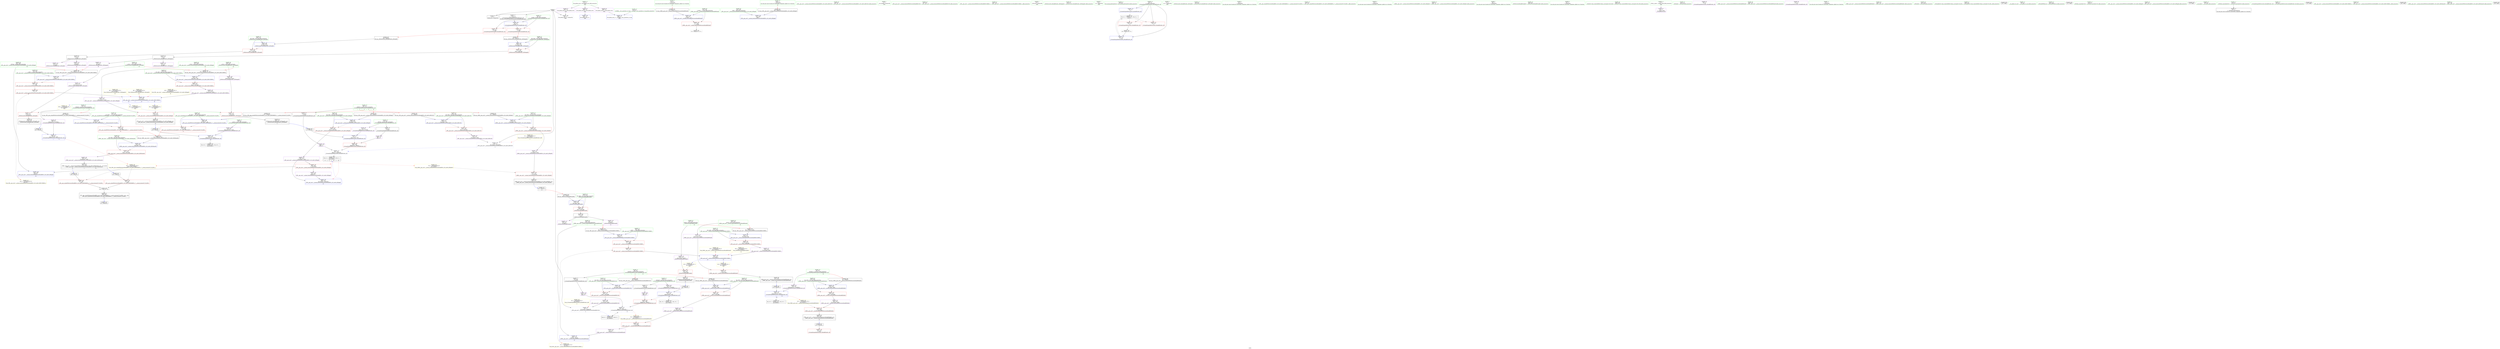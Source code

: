 digraph "SVFG" {
	label="SVFG";

	Node0x561a652b2a60 [shape=record,color=grey,label="{NodeID: 0\nNullPtr}"];
	Node0x561a652b2a60 -> Node0x561a652cf2d0[style=solid];
	Node0x561a652b2a60 -> Node0x561a652cf3d0[style=solid];
	Node0x561a652b2a60 -> Node0x561a652d5170[style=solid];
	Node0x561a652b2a60 -> Node0x561a652d5b60[style=solid];
	Node0x561a652b2a60 -> Node0x561a652d5d00[style=solid];
	Node0x561a653057b0 [shape=record,color=black,label="{NodeID: 443\n257 = PHI(117, )\n1st arg _ZNK9__gnu_cxx17__normal_iteratorIPdSt6vectorIdSaIdEEEmiEl }"];
	Node0x561a653057b0 -> Node0x561a652d6380[style=solid];
	Node0x561a652d0780 [shape=record,color=blue,label="{NodeID: 194\n301\<--296\n.addr\<--\n_ZN9__gnu_cxx17__normal_iteratorIPSt6vectorIdSaIdEES1_IS3_SaIS3_EEEppEi\n}"];
	Node0x561a652cda60 [shape=record,color=purple,label="{NodeID: 111\n174\<--172\n_M_start\<--\n_ZNSt6vectorIS_IdSaIdEESaIS1_EE5beginEv\n|{<s0>20}}"];
	Node0x561a652cda60:s0 -> Node0x561a65305f90[style=solid,color=red];
	Node0x561a652cba60 [shape=record,color=green,label="{NodeID: 28\n64\<--65\n_ZN9__gnu_cxx17__normal_iteratorIPSt6vectorIdSaIdEES1_IS3_SaIS3_EEEC2Ev\<--_ZN9__gnu_cxx17__normal_iteratorIPSt6vectorIdSaIdEES1_IS3_SaIS3_EEEC2Ev_field_insensitive\n}"];
	Node0x561a652ea1e0 [shape=record,color=yellow,style=double,label="{NodeID: 305\n28V_1 = ENCHI(MR_28V_0)\npts\{1670000 \}\nFun[_ZNSt6vectorIS_IdSaIdEESaIS1_EE5beginEv]|{<s0>20}}"];
	Node0x561a652ea1e0:s0 -> Node0x561a652d0b90[style=dashed,color=red];
	Node0x561a652d3980 [shape=record,color=red,label="{NodeID: 139\n200\<--191\n\<--__rhs.addr\n_ZN9__gnu_cxxneIPSt6vectorIdSaIdEES1_IS3_SaIS3_EEEEbRKNS_17__normal_iteratorIT_T0_EESC_\n|{<s0>22}}"];
	Node0x561a652d3980:s0 -> Node0x561a65303f60[style=solid,color=red];
	Node0x561a652ce4a0 [shape=record,color=green,label="{NodeID: 56\n233\<--234\nthis.addr\<--this.addr_field_insensitive\n_ZNSt6vectorIdSaIdEE3endEv\n}"];
	Node0x561a652ce4a0 -> Node0x561a652d3f30[style=solid];
	Node0x561a652ce4a0 -> Node0x561a652d61e0[style=solid];
	Node0x561a652f4530 [shape=record,color=yellow,style=double,label="{NodeID: 416\n66V_2 = CSCHI(MR_66V_1)\npts\{2980000 \}\nCS[]}"];
	Node0x561a652f4530 -> Node0x561a652d4750[style=dashed];
	Node0x561a652ec510 [shape=record,color=yellow,style=double,label="{NodeID: 333\n38V_1 = ENCHI(MR_38V_0)\npts\{2080000 \}\nFun[_ZNSt6vectorIS_IdSaIdEESaIS1_EE3endEv]|{<s0>23}}"];
	Node0x561a652ec510:s0 -> Node0x561a652d0b90[style=dashed,color=red];
	Node0x561a652d5070 [shape=record,color=blue,label="{NodeID: 167\n360\<--15\nllvm.global_ctors_1\<--_GLOBAL__sub_I_paulsher_0_0.cpp\nGlob }"];
	Node0x561a652cfc20 [shape=record,color=black,label="{NodeID: 84\n205\<--218\n_ZNSt6vectorIS_IdSaIdEESaIS1_EE3endEv_ret\<--\n_ZNSt6vectorIS_IdSaIdEESaIS1_EE3endEv\n|{<s0>7}}"];
	Node0x561a652cfc20:s0 -> Node0x561a65304bf0[style=solid,color=blue];
	Node0x561a652c9b20 [shape=record,color=green,label="{NodeID: 1\n7\<--1\n__dso_handle\<--dummyObj\nGlob }"];
	Node0x561a653058f0 [shape=record,color=black,label="{NodeID: 444\n230 = PHI(95, )\n0th arg _ZNSt6vectorIdSaIdEE3endEv }"];
	Node0x561a653058f0 -> Node0x561a652d61e0[style=solid];
	Node0x561a652d0850 [shape=record,color=blue,label="{NodeID: 195\n308\<--310\n_M_current\<--incdec.ptr\n_ZN9__gnu_cxx17__normal_iteratorIPSt6vectorIdSaIdEES1_IS3_SaIS3_EEEppEi\n|{<s0>19}}"];
	Node0x561a652d0850:s0 -> Node0x561a652e7970[style=dashed,color=blue];
	Node0x561a652cdb30 [shape=record,color=purple,label="{NodeID: 112\n217\<--207\ncoerce.dive\<--retval\n_ZNSt6vectorIS_IdSaIdEESaIS1_EE3endEv\n}"];
	Node0x561a652cdb30 -> Node0x561a652d3cc0[style=solid];
	Node0x561a652cbb60 [shape=record,color=green,label="{NodeID: 29\n67\<--68\n_ZN9__gnu_cxx17__normal_iteratorIPdSt6vectorIdSaIdEEEC2Ev\<--_ZN9__gnu_cxx17__normal_iteratorIPdSt6vectorIdSaIdEEEC2Ev_field_insensitive\n}"];
	Node0x561a652d3a50 [shape=record,color=red,label="{NodeID: 140\n199\<--196\n\<--call\n_ZN9__gnu_cxxneIPSt6vectorIdSaIdEES1_IS3_SaIS3_EEEEbRKNS_17__normal_iteratorIT_T0_EESC_\n}"];
	Node0x561a652d3a50 -> Node0x561a652ddee0[style=solid];
	Node0x561a652ce570 [shape=record,color=green,label="{NodeID: 57\n241\<--242\n_ZN9__gnu_cxx17__normal_iteratorIPdSt6vectorIdSaIdEEEC2ERKS1_\<--_ZN9__gnu_cxx17__normal_iteratorIPdSt6vectorIdSaIdEEEC2ERKS1__field_insensitive\n}"];
	Node0x561a65124e20 [shape=record,color=black,label="{NodeID: 417\n165 = PHI(71, )\n0th arg _ZNSt6vectorIS_IdSaIdEESaIS1_EE5beginEv }"];
	Node0x561a65124e20 -> Node0x561a652d5dd0[style=solid];
	Node0x561a652d5170 [shape=record,color=blue, style = dotted,label="{NodeID: 168\n361\<--3\nllvm.global_ctors_2\<--dummyVal\nGlob }"];
	Node0x561a652cfcf0 [shape=record,color=black,label="{NodeID: 85\n220\<--227\n_ZNK9__gnu_cxx17__normal_iteratorIPSt6vectorIdSaIdEES1_IS3_SaIS3_EEEptEv_ret\<--\n_ZNK9__gnu_cxx17__normal_iteratorIPSt6vectorIdSaIdEES1_IS3_SaIS3_EEEptEv\n|{<s0>9}}"];
	Node0x561a652cfcf0:s0 -> Node0x561a65304440[style=solid,color=blue];
	Node0x561a652c9e20 [shape=record,color=green,label="{NodeID: 2\n8\<--1\n_ZSt4cout\<--dummyObj\nGlob }"];
	Node0x561a65305a30 [shape=record,color=black,label="{NodeID: 445\n147 = PHI(46, )\n0th arg _ZN9__gnu_cxx17__normal_iteratorIPSt6vectorIdSaIdEES1_IS3_SaIS3_EEEC2Ev }"];
	Node0x561a65305a30 -> Node0x561a652d5a90[style=solid];
	Node0x561a652d0920 [shape=record,color=blue,label="{NodeID: 196\n303\<--309\nref.tmp\<--\n_ZN9__gnu_cxx17__normal_iteratorIPSt6vectorIdSaIdEES1_IS3_SaIS3_EEEppEi\n|{<s0>26}}"];
	Node0x561a652d0920:s0 -> Node0x561a652eb530[style=dashed,color=red];
	Node0x561a652cdc00 [shape=record,color=purple,label="{NodeID: 113\n214\<--213\n_M_impl\<--\n_ZNSt6vectorIS_IdSaIdEESaIS1_EE3endEv\n}"];
	Node0x561a652cbc60 [shape=record,color=green,label="{NodeID: 30\n73\<--74\n_ZNSt6vectorIS_IdSaIdEESaIS1_EE5beginEv\<--_ZNSt6vectorIS_IdSaIdEESaIS1_EE5beginEv_field_insensitive\n}"];
	Node0x561a652d3b20 [shape=record,color=red,label="{NodeID: 141\n202\<--201\n\<--call1\n_ZN9__gnu_cxxneIPSt6vectorIdSaIdEES1_IS3_SaIS3_EEEEbRKNS_17__normal_iteratorIT_T0_EESC_\n}"];
	Node0x561a652d3b20 -> Node0x561a652ddee0[style=solid];
	Node0x561a652ce670 [shape=record,color=green,label="{NodeID: 58\n258\<--259\nretval\<--retval_field_insensitive\n_ZNK9__gnu_cxx17__normal_iteratorIPdSt6vectorIdSaIdEEEmiEl\n|{|<s1>25}}"];
	Node0x561a652ce670 -> Node0x561a652d2940[style=solid];
	Node0x561a652ce670:s1 -> Node0x561a65306260[style=solid,color=red];
	Node0x561a651248f0 [shape=record,color=black,label="{NodeID: 418\n256 = PHI(48, )\n0th arg _ZNK9__gnu_cxx17__normal_iteratorIPdSt6vectorIdSaIdEEEmiEl }"];
	Node0x561a651248f0 -> Node0x561a652d62b0[style=solid];
	Node0x561a652d5270 [shape=record,color=blue,label="{NodeID: 169\n44\<--43\nO.addr\<--O\n_Z10sendOutputRSt6vectorIS_IdSaIdEESaIS1_EE\n}"];
	Node0x561a652d5270 -> Node0x561a652d3160[style=dashed];
	Node0x561a652d5270 -> Node0x561a652d3230[style=dashed];
	Node0x561a652cfdc0 [shape=record,color=black,label="{NodeID: 86\n237\<--236\n\<--this1\n_ZNSt6vectorIdSaIdEE3endEv\n}"];
	Node0x561a652cfdc0 -> Node0x561a652d27a0[style=solid];
	Node0x561a652cfdc0 -> Node0x561a652d2870[style=solid];
	Node0x561a652c9eb0 [shape=record,color=green,label="{NodeID: 3\n9\<--1\n.str\<--dummyObj\nGlob }"];
	Node0x561a65305b70 [shape=record,color=black,label="{NodeID: 446\n281 = PHI(58, )\n0th arg _ZNK9__gnu_cxx17__normal_iteratorIPdSt6vectorIdSaIdEEEdeEv }"];
	Node0x561a65305b70 -> Node0x561a652d05e0[style=solid];
	Node0x561a652d09f0 [shape=record,color=blue,label="{NodeID: 197\n320\<--318\nthis.addr\<--this\n_ZN9__gnu_cxx17__normal_iteratorIPSt6vectorIdSaIdEES1_IS3_SaIS3_EEEC2ERKS4_\n}"];
	Node0x561a652d09f0 -> Node0x561a652d4820[style=dashed];
	Node0x561a652cdcd0 [shape=record,color=purple,label="{NodeID: 114\n215\<--213\n_M_finish\<--\n_ZNSt6vectorIS_IdSaIdEESaIS1_EE3endEv\n|{<s0>23}}"];
	Node0x561a652cdcd0:s0 -> Node0x561a65305f90[style=solid,color=red];
	Node0x561a652cbd60 [shape=record,color=green,label="{NodeID: 31\n82\<--83\nllvm.memcpy.p0i8.p0i8.i64\<--llvm.memcpy.p0i8.p0i8.i64_field_insensitive\n}"];
	Node0x561a652d3bf0 [shape=record,color=red,label="{NodeID: 142\n212\<--209\nthis1\<--this.addr\n_ZNSt6vectorIS_IdSaIdEESaIS1_EE3endEv\n}"];
	Node0x561a652d3bf0 -> Node0x561a652cfb50[style=solid];
	Node0x561a652ce740 [shape=record,color=green,label="{NodeID: 59\n260\<--261\nthis.addr\<--this.addr_field_insensitive\n_ZNK9__gnu_cxx17__normal_iteratorIPdSt6vectorIdSaIdEEEmiEl\n}"];
	Node0x561a652ce740 -> Node0x561a652d40d0[style=solid];
	Node0x561a652ce740 -> Node0x561a652d62b0[style=solid];
	Node0x561a651251a0 [shape=record,color=black,label="{NodeID: 419\n342 = PHI(239, 264, )\n1st arg _ZN9__gnu_cxx17__normal_iteratorIPdSt6vectorIdSaIdEEEC2ERKS1_ }"];
	Node0x561a651251a0 -> Node0x561a652d0e00[style=solid];
	Node0x561a652d5340 [shape=record,color=blue,label="{NodeID: 170\n50\<--70\ni\<--\n_Z10sendOutputRSt6vectorIS_IdSaIdEESaIS1_EE\n}"];
	Node0x561a652d5340 -> Node0x561a652e7470[style=dashed];
	Node0x561a652cfe90 [shape=record,color=black,label="{NodeID: 87\n229\<--244\n_ZNSt6vectorIdSaIdEE3endEv_ret\<--\n_ZNSt6vectorIdSaIdEE3endEv\n|{<s0>10}}"];
	Node0x561a652cfe90:s0 -> Node0x561a65304670[style=solid,color=blue];
	Node0x561a652c9f40 [shape=record,color=green,label="{NodeID: 4\n11\<--1\n.str.1\<--dummyObj\nGlob }"];
	Node0x561a65305cb0 [shape=record,color=black,label="{NodeID: 447\n318 = PHI(166, 207, 297, )\n0th arg _ZN9__gnu_cxx17__normal_iteratorIPSt6vectorIdSaIdEES1_IS3_SaIS3_EEEC2ERKS4_ }"];
	Node0x561a65305cb0 -> Node0x561a652d09f0[style=solid];
	Node0x561a652d0ac0 [shape=record,color=blue,label="{NodeID: 198\n322\<--319\n__i.addr\<--__i\n_ZN9__gnu_cxx17__normal_iteratorIPSt6vectorIdSaIdEES1_IS3_SaIS3_EEEC2ERKS4_\n}"];
	Node0x561a652d0ac0 -> Node0x561a652d48f0[style=dashed];
	Node0x561a652d2600 [shape=record,color=purple,label="{NodeID: 115\n226\<--225\n_M_current\<--this1\n_ZNK9__gnu_cxx17__normal_iteratorIPSt6vectorIdSaIdEES1_IS3_SaIS3_EEEptEv\n}"];
	Node0x561a652d2600 -> Node0x561a652d3e60[style=solid];
	Node0x561a652cbe60 [shape=record,color=green,label="{NodeID: 32\n87\<--88\n_ZNSt6vectorIS_IdSaIdEESaIS1_EE3endEv\<--_ZNSt6vectorIS_IdSaIdEESaIS1_EE3endEv_field_insensitive\n}"];
	Node0x561a652ea590 [shape=record,color=yellow,style=double,label="{NodeID: 309\n8V_1 = ENCHI(MR_8V_0)\npts\{490000 \}\nFun[_ZNK9__gnu_cxx17__normal_iteratorIPdSt6vectorIdSaIdEEEmiEl]}"];
	Node0x561a652ea590 -> Node0x561a652d4270[style=dashed];
	Node0x561a652d3cc0 [shape=record,color=red,label="{NodeID: 143\n218\<--217\n\<--coerce.dive\n_ZNSt6vectorIS_IdSaIdEESaIS1_EE3endEv\n}"];
	Node0x561a652d3cc0 -> Node0x561a652cfc20[style=solid];
	Node0x561a652ce810 [shape=record,color=green,label="{NodeID: 60\n262\<--263\n__n.addr\<--__n.addr_field_insensitive\n_ZNK9__gnu_cxx17__normal_iteratorIPdSt6vectorIdSaIdEEEmiEl\n}"];
	Node0x561a652ce810 -> Node0x561a652d41a0[style=solid];
	Node0x561a652ce810 -> Node0x561a652d6380[style=solid];
	Node0x561a65125390 [shape=record,color=black,label="{NodeID: 420\n187 = PHI(46, )\n0th arg _ZN9__gnu_cxxneIPSt6vectorIdSaIdEES1_IS3_SaIS3_EEEEbRKNS_17__normal_iteratorIT_T0_EESC_ }"];
	Node0x561a65125390 -> Node0x561a652d5ea0[style=solid];
	Node0x561a652d5410 [shape=record,color=blue,label="{NodeID: 171\n75\<--72\ncoerce.dive\<--call\n_Z10sendOutputRSt6vectorIS_IdSaIdEESaIS1_EE\n}"];
	Node0x561a652d5410 -> Node0x561a652d4dd0[style=dashed];
	Node0x561a652cff60 [shape=record,color=black,label="{NodeID: 88\n255\<--278\n_ZNK9__gnu_cxx17__normal_iteratorIPdSt6vectorIdSaIdEEEmiEl_ret\<--\n_ZNK9__gnu_cxx17__normal_iteratorIPdSt6vectorIdSaIdEEEmiEl\n|{<s0>15}}"];
	Node0x561a652cff60:s0 -> Node0x561a65304f10[style=solid,color=blue];
	Node0x561a652c9fd0 [shape=record,color=green,label="{NodeID: 5\n14\<--1\n\<--dummyObj\nCan only get source location for instruction, argument, global var or function.}"];
	Node0x561a65305f90 [shape=record,color=black,label="{NodeID: 448\n319 = PHI(174, 215, 303, )\n1st arg _ZN9__gnu_cxx17__normal_iteratorIPSt6vectorIdSaIdEES1_IS3_SaIS3_EEEC2ERKS4_ }"];
	Node0x561a65305f90 -> Node0x561a652d0ac0[style=solid];
	Node0x561a652d0b90 [shape=record,color=blue,label="{NodeID: 199\n327\<--329\n_M_current\<--\n_ZN9__gnu_cxx17__normal_iteratorIPSt6vectorIdSaIdEES1_IS3_SaIS3_EEEC2ERKS4_\n|{<s0>20|<s1>23|<s2>26}}"];
	Node0x561a652d0b90:s0 -> Node0x561a652f3fb0[style=dashed,color=blue];
	Node0x561a652d0b90:s1 -> Node0x561a652f4110[style=dashed,color=blue];
	Node0x561a652d0b90:s2 -> Node0x561a652f4530[style=dashed,color=blue];
	Node0x561a652d26d0 [shape=record,color=purple,label="{NodeID: 116\n243\<--231\ncoerce.dive\<--retval\n_ZNSt6vectorIdSaIdEE3endEv\n}"];
	Node0x561a652d26d0 -> Node0x561a652d4000[style=solid];
	Node0x561a652cbf60 [shape=record,color=green,label="{NodeID: 33\n92\<--93\n_ZN9__gnu_cxxneIPSt6vectorIdSaIdEES1_IS3_SaIS3_EEEEbRKNS_17__normal_iteratorIT_T0_EESC_\<--_ZN9__gnu_cxxneIPSt6vectorIdSaIdEES1_IS3_SaIS3_EEEEbRKNS_17__normal_iteratorIT_T0_EESC__field_insensitive\n}"];
	Node0x561a652eae80 [shape=record,color=yellow,style=double,label="{NodeID: 310\n54V_1 = ENCHI(MR_54V_0)\npts\{2590000 \}\nFun[_ZNK9__gnu_cxx17__normal_iteratorIPdSt6vectorIdSaIdEEEmiEl]|{<s0>25}}"];
	Node0x561a652eae80:s0 -> Node0x561a652d0ed0[style=dashed,color=red];
	Node0x561a652d3d90 [shape=record,color=red,label="{NodeID: 144\n225\<--222\nthis1\<--this.addr\n_ZNK9__gnu_cxx17__normal_iteratorIPSt6vectorIdSaIdEES1_IS3_SaIS3_EEEptEv\n}"];
	Node0x561a652d3d90 -> Node0x561a652d2600[style=solid];
	Node0x561a652ce8e0 [shape=record,color=green,label="{NodeID: 61\n264\<--265\nref.tmp\<--ref.tmp_field_insensitive\n_ZNK9__gnu_cxx17__normal_iteratorIPdSt6vectorIdSaIdEEEmiEl\n|{|<s1>25}}"];
	Node0x561a652ce8e0 -> Node0x561a652d6450[style=solid];
	Node0x561a652ce8e0:s1 -> Node0x561a651251a0[style=solid,color=red];
	Node0x561a65303980 [shape=record,color=black,label="{NodeID: 421\n188 = PHI(54, )\n1st arg _ZN9__gnu_cxxneIPSt6vectorIdSaIdEES1_IS3_SaIS3_EEEEbRKNS_17__normal_iteratorIT_T0_EESC_ }"];
	Node0x561a65303980 -> Node0x561a652d5f70[style=solid];
	Node0x561a652ec9a0 [shape=record,color=yellow,style=double,label="{NodeID: 338\n66V_1 = ENCHI(MR_66V_0)\npts\{2980000 \}\nFun[_ZN9__gnu_cxx17__normal_iteratorIPSt6vectorIdSaIdEES1_IS3_SaIS3_EEEppEi]|{<s0>26}}"];
	Node0x561a652ec9a0:s0 -> Node0x561a652d0b90[style=dashed,color=red];
	Node0x561a652d54e0 [shape=record,color=blue, style = dotted,label="{NodeID: 172\n362\<--364\noffset_0\<--dummyVal\n_Z10sendOutputRSt6vectorIS_IdSaIdEESaIS1_EE\n}"];
	Node0x561a652d54e0 -> Node0x561a652e7970[style=dashed];
	Node0x561a652d0030 [shape=record,color=black,label="{NodeID: 89\n280\<--287\n_ZNK9__gnu_cxx17__normal_iteratorIPdSt6vectorIdSaIdEEEdeEv_ret\<--\n_ZNK9__gnu_cxx17__normal_iteratorIPdSt6vectorIdSaIdEEEdeEv\n|{<s0>16}}"];
	Node0x561a652d0030:s0 -> Node0x561a653050b0[style=solid,color=blue];
	Node0x561a652ca810 [shape=record,color=green,label="{NodeID: 6\n70\<--1\n\<--dummyObj\nCan only get source location for instruction, argument, global var or function.}"];
	Node0x561a65306150 [shape=record,color=black,label="{NodeID: 449\n156 = PHI(48, )\n0th arg _ZN9__gnu_cxx17__normal_iteratorIPdSt6vectorIdSaIdEEEC2Ev }"];
	Node0x561a65306150 -> Node0x561a652d5c30[style=solid];
	Node0x561a652d0c60 [shape=record,color=blue,label="{NodeID: 200\n334\<--333\nthis.addr\<--this\n_ZNK9__gnu_cxx17__normal_iteratorIPSt6vectorIdSaIdEES1_IS3_SaIS3_EEE4baseEv\n}"];
	Node0x561a652d0c60 -> Node0x561a652d4a90[style=dashed];
	Node0x561a652d27a0 [shape=record,color=purple,label="{NodeID: 117\n238\<--237\n_M_impl\<--\n_ZNSt6vectorIdSaIdEE3endEv\n}"];
	Node0x561a652cc060 [shape=record,color=green,label="{NodeID: 34\n96\<--97\n_ZNK9__gnu_cxx17__normal_iteratorIPSt6vectorIdSaIdEES1_IS3_SaIS3_EEEptEv\<--_ZNK9__gnu_cxx17__normal_iteratorIPSt6vectorIdSaIdEES1_IS3_SaIS3_EEEptEv_field_insensitive\n}"];
	Node0x561a652d3e60 [shape=record,color=red,label="{NodeID: 145\n227\<--226\n\<--_M_current\n_ZNK9__gnu_cxx17__normal_iteratorIPSt6vectorIdSaIdEES1_IS3_SaIS3_EEEptEv\n}"];
	Node0x561a652d3e60 -> Node0x561a652cfcf0[style=solid];
	Node0x561a652ce9b0 [shape=record,color=green,label="{NodeID: 62\n282\<--283\nthis.addr\<--this.addr_field_insensitive\n_ZNK9__gnu_cxx17__normal_iteratorIPdSt6vectorIdSaIdEEEdeEv\n}"];
	Node0x561a652ce9b0 -> Node0x561a652d4410[style=solid];
	Node0x561a652ce9b0 -> Node0x561a652d05e0[style=solid];
	Node0x561a65303a90 [shape=record,color=black,label="{NodeID: 422\n221 = PHI(46, )\n0th arg _ZNK9__gnu_cxx17__normal_iteratorIPSt6vectorIdSaIdEES1_IS3_SaIS3_EEEptEv }"];
	Node0x561a65303a90 -> Node0x561a652d6110[style=solid];
	Node0x561a652d55b0 [shape=record,color=blue,label="{NodeID: 173\n89\<--86\ncoerce.dive3\<--call2\n_Z10sendOutputRSt6vectorIS_IdSaIdEESaIS1_EE\n|{|<s1>8}}"];
	Node0x561a652d55b0 -> Node0x561a652d55b0[style=dashed];
	Node0x561a652d55b0:s1 -> Node0x561a652ec100[style=dashed,color=red];
	Node0x561a652d0100 [shape=record,color=black,label="{NodeID: 90\n294\<--315\n_ZN9__gnu_cxx17__normal_iteratorIPSt6vectorIdSaIdEES1_IS3_SaIS3_EEEppEi_ret\<--\n_ZN9__gnu_cxx17__normal_iteratorIPSt6vectorIdSaIdEES1_IS3_SaIS3_EEEppEi\n|{<s0>19}}"];
	Node0x561a652d0100:s0 -> Node0x561a65305390[style=solid,color=blue];
	Node0x561a652ca8a0 [shape=record,color=green,label="{NodeID: 7\n80\<--1\n\<--dummyObj\nCan only get source location for instruction, argument, global var or function.}"];
	Node0x561a65306260 [shape=record,color=black,label="{NodeID: 450\n341 = PHI(231, 258, )\n0th arg _ZN9__gnu_cxx17__normal_iteratorIPdSt6vectorIdSaIdEEEC2ERKS1_ }"];
	Node0x561a65306260 -> Node0x561a652d0d30[style=solid];
	Node0x561a652d0d30 [shape=record,color=blue,label="{NodeID: 201\n343\<--341\nthis.addr\<--this\n_ZN9__gnu_cxx17__normal_iteratorIPdSt6vectorIdSaIdEEEC2ERKS1_\n}"];
	Node0x561a652d0d30 -> Node0x561a652d4b60[style=dashed];
	Node0x561a652d2870 [shape=record,color=purple,label="{NodeID: 118\n239\<--237\n_M_finish\<--\n_ZNSt6vectorIdSaIdEE3endEv\n|{<s0>24}}"];
	Node0x561a652d2870:s0 -> Node0x561a651251a0[style=solid,color=red];
	Node0x561a652cc160 [shape=record,color=green,label="{NodeID: 35\n99\<--100\n_ZNSt6vectorIdSaIdEE3endEv\<--_ZNSt6vectorIdSaIdEE3endEv_field_insensitive\n}"];
	Node0x561a652eb070 [shape=record,color=yellow,style=double,label="{NodeID: 312\n45V_1 = ENCHI(MR_45V_0)\npts\{2320000 \}\nFun[_ZNSt6vectorIdSaIdEE3endEv]|{<s0>24}}"];
	Node0x561a652eb070:s0 -> Node0x561a652d0ed0[style=dashed,color=red];
	Node0x561a652d3f30 [shape=record,color=red,label="{NodeID: 146\n236\<--233\nthis1\<--this.addr\n_ZNSt6vectorIdSaIdEE3endEv\n}"];
	Node0x561a652d3f30 -> Node0x561a652cfdc0[style=solid];
	Node0x561a652cea80 [shape=record,color=green,label="{NodeID: 63\n297\<--298\nretval\<--retval_field_insensitive\n_ZN9__gnu_cxx17__normal_iteratorIPSt6vectorIdSaIdEES1_IS3_SaIS3_EEEppEi\n|{|<s1>26}}"];
	Node0x561a652cea80 -> Node0x561a652d2bb0[style=solid];
	Node0x561a652cea80:s1 -> Node0x561a65305cb0[style=solid,color=red];
	Node0x561a65303ba0 [shape=record,color=black,label="{NodeID: 423\n206 = PHI(85, )\n0th arg _ZNSt6vectorIS_IdSaIdEESaIS1_EE3endEv }"];
	Node0x561a65303ba0 -> Node0x561a652d6040[style=solid];
	Node0x561a652d5680 [shape=record,color=blue,label="{NodeID: 174\n101\<--98\ncoerce.dive8\<--call7\n_Z10sendOutputRSt6vectorIS_IdSaIdEESaIS1_EE\n}"];
	Node0x561a652d5680 -> Node0x561a652d4ea0[style=dashed];
	Node0x561a652d5680 -> Node0x561a652e8870[style=dashed];
	Node0x561a652d01d0 [shape=record,color=black,label="{NodeID: 91\n332\<--338\n_ZNK9__gnu_cxx17__normal_iteratorIPSt6vectorIdSaIdEES1_IS3_SaIS3_EEE4baseEv_ret\<--_M_current\n_ZNK9__gnu_cxx17__normal_iteratorIPSt6vectorIdSaIdEES1_IS3_SaIS3_EEE4baseEv\n|{<s0>21|<s1>22}}"];
	Node0x561a652d01d0:s0 -> Node0x561a65305530[style=solid,color=blue];
	Node0x561a652d01d0:s1 -> Node0x561a65305670[style=solid,color=blue];
	Node0x561a652ca930 [shape=record,color=green,label="{NodeID: 8\n81\<--1\n\<--dummyObj\nCan only get source location for instruction, argument, global var or function.}"];
	Node0x561a652d0e00 [shape=record,color=blue,label="{NodeID: 202\n345\<--342\n__i.addr\<--__i\n_ZN9__gnu_cxx17__normal_iteratorIPdSt6vectorIdSaIdEEEC2ERKS1_\n}"];
	Node0x561a652d0e00 -> Node0x561a652d4c30[style=dashed];
	Node0x561a652d2940 [shape=record,color=purple,label="{NodeID: 119\n277\<--258\ncoerce.dive\<--retval\n_ZNK9__gnu_cxx17__normal_iteratorIPdSt6vectorIdSaIdEEEmiEl\n}"];
	Node0x561a652d2940 -> Node0x561a652d4340[style=solid];
	Node0x561a652cc260 [shape=record,color=green,label="{NodeID: 36\n108\<--109\n_ZStlsISt11char_traitsIcEERSt13basic_ostreamIcT_ES5_PKc\<--_ZStlsISt11char_traitsIcEERSt13basic_ostreamIcT_ES5_PKc_field_insensitive\n}"];
	Node0x561a652d4000 [shape=record,color=red,label="{NodeID: 147\n244\<--243\n\<--coerce.dive\n_ZNSt6vectorIdSaIdEE3endEv\n}"];
	Node0x561a652d4000 -> Node0x561a652cfe90[style=solid];
	Node0x561a652ceb50 [shape=record,color=green,label="{NodeID: 64\n299\<--300\nthis.addr\<--this.addr_field_insensitive\n_ZN9__gnu_cxx17__normal_iteratorIPSt6vectorIdSaIdEES1_IS3_SaIS3_EEEppEi\n}"];
	Node0x561a652ceb50 -> Node0x561a652d45b0[style=solid];
	Node0x561a652ceb50 -> Node0x561a652d06b0[style=solid];
	Node0x561a65303ce0 [shape=record,color=black,label="{NodeID: 424\n295 = PHI(46, )\n0th arg _ZN9__gnu_cxx17__normal_iteratorIPSt6vectorIdSaIdEES1_IS3_SaIS3_EEEppEi }"];
	Node0x561a65303ce0 -> Node0x561a652d06b0[style=solid];
	Node0x561a652d5750 [shape=record,color=blue, style = dotted,label="{NodeID: 175\n365\<--367\noffset_0\<--dummyVal\n_Z10sendOutputRSt6vectorIS_IdSaIdEESaIS1_EE\n|{|<s1>15}}"];
	Node0x561a652d5750 -> Node0x561a652e7e70[style=dashed];
	Node0x561a652d5750:s1 -> Node0x561a652ea590[style=dashed,color=red];
	Node0x561a652d02a0 [shape=record,color=purple,label="{NodeID: 92\n24\<--4\n\<--_ZStL8__ioinit\n__cxx_global_var_init\n}"];
	Node0x561a652ca9c0 [shape=record,color=green,label="{NodeID: 9\n117\<--1\n\<--dummyObj\nCan only get source location for instruction, argument, global var or function.|{<s0>15}}"];
	Node0x561a652ca9c0:s0 -> Node0x561a653057b0[style=solid,color=red];
	Node0x561a652d0ed0 [shape=record,color=blue,label="{NodeID: 203\n350\<--352\n_M_current\<--\n_ZN9__gnu_cxx17__normal_iteratorIPdSt6vectorIdSaIdEEEC2ERKS1_\n|{<s0>24|<s1>25}}"];
	Node0x561a652d0ed0:s0 -> Node0x561a652f4270[style=dashed,color=blue];
	Node0x561a652d0ed0:s1 -> Node0x561a652f43d0[style=dashed,color=blue];
	Node0x561a652d2a10 [shape=record,color=purple,label="{NodeID: 120\n269\<--268\n_M_current\<--this1\n_ZNK9__gnu_cxx17__normal_iteratorIPdSt6vectorIdSaIdEEEmiEl\n}"];
	Node0x561a652d2a10 -> Node0x561a652d4270[style=solid];
	Node0x561a652cc360 [shape=record,color=green,label="{NodeID: 37\n112\<--113\n_ZNSolsEi\<--_ZNSolsEi_field_insensitive\n}"];
	Node0x561a652d40d0 [shape=record,color=red,label="{NodeID: 148\n268\<--260\nthis1\<--this.addr\n_ZNK9__gnu_cxx17__normal_iteratorIPdSt6vectorIdSaIdEEEmiEl\n}"];
	Node0x561a652d40d0 -> Node0x561a652d2a10[style=solid];
	Node0x561a652cec20 [shape=record,color=green,label="{NodeID: 65\n301\<--302\n.addr\<--.addr_field_insensitive\n_ZN9__gnu_cxx17__normal_iteratorIPSt6vectorIdSaIdEES1_IS3_SaIS3_EEEppEi\n}"];
	Node0x561a652cec20 -> Node0x561a652d0780[style=solid];
	Node0x561a65303e20 [shape=record,color=black,label="{NodeID: 425\n296 = PHI(139, )\n1st arg _ZN9__gnu_cxx17__normal_iteratorIPSt6vectorIdSaIdEES1_IS3_SaIS3_EEEppEi }"];
	Node0x561a65303e20 -> Node0x561a652d0780[style=solid];
	Node0x561a652ecd80 [shape=record,color=yellow,style=double,label="{NodeID: 342\n6V_1 = ENCHI(MR_6V_0)\npts\{470000 \}\nFun[_Z10sendOutputRSt6vectorIS_IdSaIdEESaIS1_EE]|{<s0>3}}"];
	Node0x561a652ecd80:s0 -> Node0x561a652d5b60[style=dashed,color=red];
	Node0x561a652d5820 [shape=record,color=blue,label="{NodeID: 176\n120\<--116\ncoerce.dive14\<--call13\n_Z10sendOutputRSt6vectorIS_IdSaIdEESaIS1_EE\n|{|<s1>16}}"];
	Node0x561a652d5820 -> Node0x561a652e8d70[style=dashed];
	Node0x561a652d5820:s1 -> Node0x561a652eb450[style=dashed,color=red];
	Node0x561a652d0370 [shape=record,color=purple,label="{NodeID: 93\n106\<--9\n\<--.str\n_Z10sendOutputRSt6vectorIS_IdSaIdEESaIS1_EE\n}"];
	Node0x561a652caa50 [shape=record,color=green,label="{NodeID: 10\n139\<--1\n\<--dummyObj\nCan only get source location for instruction, argument, global var or function.|{<s0>19}}"];
	Node0x561a652caa50:s0 -> Node0x561a65303e20[style=solid,color=red];
	Node0x561a652d2ae0 [shape=record,color=purple,label="{NodeID: 121\n286\<--285\n_M_current\<--this1\n_ZNK9__gnu_cxx17__normal_iteratorIPdSt6vectorIdSaIdEEEdeEv\n}"];
	Node0x561a652d2ae0 -> Node0x561a652d44e0[style=solid];
	Node0x561a652cc460 [shape=record,color=green,label="{NodeID: 38\n118\<--119\n_ZNK9__gnu_cxx17__normal_iteratorIPdSt6vectorIdSaIdEEEmiEl\<--_ZNK9__gnu_cxx17__normal_iteratorIPdSt6vectorIdSaIdEEEmiEl_field_insensitive\n}"];
	Node0x561a652d41a0 [shape=record,color=red,label="{NodeID: 149\n271\<--262\n\<--__n.addr\n_ZNK9__gnu_cxx17__normal_iteratorIPdSt6vectorIdSaIdEEEmiEl\n}"];
	Node0x561a652d41a0 -> Node0x561a652ddd60[style=solid];
	Node0x561a652cecf0 [shape=record,color=green,label="{NodeID: 66\n303\<--304\nref.tmp\<--ref.tmp_field_insensitive\n_ZN9__gnu_cxx17__normal_iteratorIPSt6vectorIdSaIdEES1_IS3_SaIS3_EEEppEi\n|{|<s1>26}}"];
	Node0x561a652cecf0 -> Node0x561a652d0920[style=solid];
	Node0x561a652cecf0:s1 -> Node0x561a65305f90[style=solid,color=red];
	Node0x561a65303f60 [shape=record,color=black,label="{NodeID: 426\n333 = PHI(195, 200, )\n0th arg _ZNK9__gnu_cxx17__normal_iteratorIPSt6vectorIdSaIdEES1_IS3_SaIS3_EEE4baseEv }"];
	Node0x561a65303f60 -> Node0x561a652d0c60[style=solid];
	Node0x561a652ece60 [shape=record,color=yellow,style=double,label="{NodeID: 343\n8V_1 = ENCHI(MR_8V_0)\npts\{490000 \}\nFun[_Z10sendOutputRSt6vectorIS_IdSaIdEESaIS1_EE]|{<s0>4}}"];
	Node0x561a652ece60:s0 -> Node0x561a652d5d00[style=dashed,color=red];
	Node0x561a652d58f0 [shape=record,color=blue,label="{NodeID: 177\n50\<--135\ni\<--inc\n_Z10sendOutputRSt6vectorIS_IdSaIdEESaIS1_EE\n}"];
	Node0x561a652d58f0 -> Node0x561a652e7470[style=dashed];
	Node0x561a652d0440 [shape=record,color=purple,label="{NodeID: 94\n114\<--11\n\<--.str.1\n_Z10sendOutputRSt6vectorIS_IdSaIdEESaIS1_EE\n}"];
	Node0x561a652cab10 [shape=record,color=green,label="{NodeID: 11\n273\<--1\n\<--dummyObj\nCan only get source location for instruction, argument, global var or function.}"];
	Node0x561a652d2bb0 [shape=record,color=purple,label="{NodeID: 122\n314\<--297\ncoerce.dive\<--retval\n_ZN9__gnu_cxx17__normal_iteratorIPSt6vectorIdSaIdEES1_IS3_SaIS3_EEEppEi\n}"];
	Node0x561a652d2bb0 -> Node0x561a652d4750[style=solid];
	Node0x561a652cc560 [shape=record,color=green,label="{NodeID: 39\n123\<--124\n_ZNK9__gnu_cxx17__normal_iteratorIPdSt6vectorIdSaIdEEEdeEv\<--_ZNK9__gnu_cxx17__normal_iteratorIPdSt6vectorIdSaIdEEEdeEv_field_insensitive\n}"];
	Node0x561a652eb450 [shape=record,color=yellow,style=double,label="{NodeID: 316\n16V_1 = ENCHI(MR_16V_0)\npts\{590000 \}\nFun[_ZNK9__gnu_cxx17__normal_iteratorIPdSt6vectorIdSaIdEEEdeEv]}"];
	Node0x561a652eb450 -> Node0x561a652d44e0[style=dashed];
	Node0x561a652d4270 [shape=record,color=red,label="{NodeID: 150\n270\<--269\n\<--_M_current\n_ZNK9__gnu_cxx17__normal_iteratorIPdSt6vectorIdSaIdEEEmiEl\n}"];
	Node0x561a652d4270 -> Node0x561a652d3090[style=solid];
	Node0x561a652cedc0 [shape=record,color=green,label="{NodeID: 67\n320\<--321\nthis.addr\<--this.addr_field_insensitive\n_ZN9__gnu_cxx17__normal_iteratorIPSt6vectorIdSaIdEES1_IS3_SaIS3_EEEC2ERKS4_\n}"];
	Node0x561a652cedc0 -> Node0x561a652d4820[style=solid];
	Node0x561a652cedc0 -> Node0x561a652d09f0[style=solid];
	Node0x561a65304440 [shape=record,color=black,label="{NodeID: 427\n95 = PHI(220, )\n|{<s0>10}}"];
	Node0x561a65304440:s0 -> Node0x561a653058f0[style=solid,color=red];
	Node0x561a652d59c0 [shape=record,color=blue,label="{NodeID: 178\n142\<--138\ncoerce.dive19\<--call18\n_Z10sendOutputRSt6vectorIS_IdSaIdEESaIS1_EE\n}"];
	Node0x561a652d59c0 -> Node0x561a652e9270[style=dashed];
	Node0x561a652d0510 [shape=record,color=purple,label="{NodeID: 95\n359\<--13\nllvm.global_ctors_0\<--llvm.global_ctors\nGlob }"];
	Node0x561a652d0510 -> Node0x561a652d4f70[style=solid];
	Node0x561a652cac10 [shape=record,color=green,label="{NodeID: 12\n4\<--6\n_ZStL8__ioinit\<--_ZStL8__ioinit_field_insensitive\nGlob }"];
	Node0x561a652cac10 -> Node0x561a652d02a0[style=solid];
	Node0x561a652d2c80 [shape=record,color=purple,label="{NodeID: 123\n308\<--307\n_M_current\<--this1\n_ZN9__gnu_cxx17__normal_iteratorIPSt6vectorIdSaIdEES1_IS3_SaIS3_EEEppEi\n}"];
	Node0x561a652d2c80 -> Node0x561a652d4680[style=solid];
	Node0x561a652d2c80 -> Node0x561a652d0850[style=solid];
	Node0x561a652cc660 [shape=record,color=green,label="{NodeID: 40\n127\<--128\n_ZNSolsEd\<--_ZNSolsEd_field_insensitive\n}"];
	Node0x561a652eb530 [shape=record,color=yellow,style=double,label="{NodeID: 317\n63V_1 = ENCHI(MR_63V_0)\npts\{304 \}\nFun[_ZN9__gnu_cxx17__normal_iteratorIPSt6vectorIdSaIdEES1_IS3_SaIS3_EEEC2ERKS4_]}"];
	Node0x561a652eb530 -> Node0x561a652d49c0[style=dashed];
	Node0x561a652d4340 [shape=record,color=red,label="{NodeID: 151\n278\<--277\n\<--coerce.dive\n_ZNK9__gnu_cxx17__normal_iteratorIPdSt6vectorIdSaIdEEEmiEl\n}"];
	Node0x561a652d4340 -> Node0x561a652cff60[style=solid];
	Node0x561a652cee90 [shape=record,color=green,label="{NodeID: 68\n322\<--323\n__i.addr\<--__i.addr_field_insensitive\n_ZN9__gnu_cxx17__normal_iteratorIPSt6vectorIdSaIdEES1_IS3_SaIS3_EEEC2ERKS4_\n}"];
	Node0x561a652cee90 -> Node0x561a652d48f0[style=solid];
	Node0x561a652cee90 -> Node0x561a652d0ac0[style=solid];
	Node0x561a65304670 [shape=record,color=black,label="{NodeID: 428\n98 = PHI(229, )\n}"];
	Node0x561a65304670 -> Node0x561a652d5680[style=solid];
	Node0x561a652d5a90 [shape=record,color=blue,label="{NodeID: 179\n148\<--147\nthis.addr\<--this\n_ZN9__gnu_cxx17__normal_iteratorIPSt6vectorIdSaIdEES1_IS3_SaIS3_EEEC2Ev\n}"];
	Node0x561a652d5a90 -> Node0x561a652d3570[style=dashed];
	Node0x561a652ccdd0 [shape=record,color=purple,label="{NodeID: 96\n360\<--13\nllvm.global_ctors_1\<--llvm.global_ctors\nGlob }"];
	Node0x561a652ccdd0 -> Node0x561a652d5070[style=solid];
	Node0x561a652cad10 [shape=record,color=green,label="{NodeID: 13\n13\<--17\nllvm.global_ctors\<--llvm.global_ctors_field_insensitive\nGlob }"];
	Node0x561a652cad10 -> Node0x561a652d0510[style=solid];
	Node0x561a652cad10 -> Node0x561a652ccdd0[style=solid];
	Node0x561a652cad10 -> Node0x561a652cced0[style=solid];
	Node0x561a652d2d50 [shape=record,color=purple,label="{NodeID: 124\n310\<--309\nincdec.ptr\<--\n_ZN9__gnu_cxx17__normal_iteratorIPSt6vectorIdSaIdEES1_IS3_SaIS3_EEEppEi\n}"];
	Node0x561a652d2d50 -> Node0x561a652d0850[style=solid];
	Node0x561a652cc760 [shape=record,color=green,label="{NodeID: 41\n130\<--131\n_ZSt4endlIcSt11char_traitsIcEERSt13basic_ostreamIT_T0_ES6_\<--_ZSt4endlIcSt11char_traitsIcEERSt13basic_ostreamIT_T0_ES6__field_insensitive\n}"];
	Node0x561a652d4410 [shape=record,color=red,label="{NodeID: 152\n285\<--282\nthis1\<--this.addr\n_ZNK9__gnu_cxx17__normal_iteratorIPdSt6vectorIdSaIdEEEdeEv\n}"];
	Node0x561a652d4410 -> Node0x561a652d2ae0[style=solid];
	Node0x561a652cef60 [shape=record,color=green,label="{NodeID: 69\n334\<--335\nthis.addr\<--this.addr_field_insensitive\n_ZNK9__gnu_cxx17__normal_iteratorIPSt6vectorIdSaIdEES1_IS3_SaIS3_EEE4baseEv\n}"];
	Node0x561a652cef60 -> Node0x561a652d4a90[style=solid];
	Node0x561a652cef60 -> Node0x561a652d0c60[style=solid];
	Node0x561a653047b0 [shape=record,color=black,label="{NodeID: 429\n107 = PHI()\n}"];
	Node0x561a652d5b60 [shape=record,color=blue, style = dotted,label="{NodeID: 180\n152\<--3\n_M_current\<--dummyVal\n_ZN9__gnu_cxx17__normal_iteratorIPSt6vectorIdSaIdEES1_IS3_SaIS3_EEEC2Ev\n|{<s0>3}}"];
	Node0x561a652d5b60:s0 -> Node0x561a652d54e0[style=dashed,color=blue];
	Node0x561a652cced0 [shape=record,color=purple,label="{NodeID: 97\n361\<--13\nllvm.global_ctors_2\<--llvm.global_ctors\nGlob }"];
	Node0x561a652cced0 -> Node0x561a652d5170[style=solid];
	Node0x561a652cae10 [shape=record,color=green,label="{NodeID: 14\n18\<--19\n__cxx_global_var_init\<--__cxx_global_var_init_field_insensitive\n}"];
	Node0x561a652d2e20 [shape=record,color=purple,label="{NodeID: 125\n327\<--326\n_M_current\<--this1\n_ZN9__gnu_cxx17__normal_iteratorIPSt6vectorIdSaIdEES1_IS3_SaIS3_EEEC2ERKS4_\n}"];
	Node0x561a652d2e20 -> Node0x561a652d0b90[style=solid];
	Node0x561a652cc860 [shape=record,color=green,label="{NodeID: 42\n132\<--133\n_ZNSolsEPFRSoS_E\<--_ZNSolsEPFRSoS_E_field_insensitive\n}"];
	Node0x561a652d44e0 [shape=record,color=red,label="{NodeID: 153\n287\<--286\n\<--_M_current\n_ZNK9__gnu_cxx17__normal_iteratorIPdSt6vectorIdSaIdEEEdeEv\n}"];
	Node0x561a652d44e0 -> Node0x561a652d0030[style=solid];
	Node0x561a652cf030 [shape=record,color=green,label="{NodeID: 70\n343\<--344\nthis.addr\<--this.addr_field_insensitive\n_ZN9__gnu_cxx17__normal_iteratorIPdSt6vectorIdSaIdEEEC2ERKS1_\n}"];
	Node0x561a652cf030 -> Node0x561a652d4b60[style=solid];
	Node0x561a652cf030 -> Node0x561a652d0d30[style=solid];
	Node0x561a65304880 [shape=record,color=black,label="{NodeID: 430\n111 = PHI()\n}"];
	Node0x561a652d5c30 [shape=record,color=blue,label="{NodeID: 181\n157\<--156\nthis.addr\<--this\n_ZN9__gnu_cxx17__normal_iteratorIPdSt6vectorIdSaIdEEEC2Ev\n}"];
	Node0x561a652d5c30 -> Node0x561a652d3640[style=dashed];
	Node0x561a652ccfd0 [shape=record,color=purple,label="{NodeID: 98\n75\<--52\ncoerce.dive\<--ref.tmp\n_Z10sendOutputRSt6vectorIS_IdSaIdEESaIS1_EE\n}"];
	Node0x561a652ccfd0 -> Node0x561a652d5410[style=solid];
	Node0x561a652caf10 [shape=record,color=green,label="{NodeID: 15\n22\<--23\n_ZNSt8ios_base4InitC1Ev\<--_ZNSt8ios_base4InitC1Ev_field_insensitive\n}"];
	Node0x561a652d2ef0 [shape=record,color=purple,label="{NodeID: 126\n338\<--337\n_M_current\<--this1\n_ZNK9__gnu_cxx17__normal_iteratorIPSt6vectorIdSaIdEES1_IS3_SaIS3_EEE4baseEv\n}"];
	Node0x561a652d2ef0 -> Node0x561a652d01d0[style=solid];
	Node0x561a652cc960 [shape=record,color=green,label="{NodeID: 43\n140\<--141\n_ZN9__gnu_cxx17__normal_iteratorIPSt6vectorIdSaIdEES1_IS3_SaIS3_EEEppEi\<--_ZN9__gnu_cxx17__normal_iteratorIPSt6vectorIdSaIdEES1_IS3_SaIS3_EEEppEi_field_insensitive\n}"];
	Node0x561a652d45b0 [shape=record,color=red,label="{NodeID: 154\n307\<--299\nthis1\<--this.addr\n_ZN9__gnu_cxx17__normal_iteratorIPSt6vectorIdSaIdEES1_IS3_SaIS3_EEEppEi\n}"];
	Node0x561a652d45b0 -> Node0x561a652d2c80[style=solid];
	Node0x561a652cf100 [shape=record,color=green,label="{NodeID: 71\n345\<--346\n__i.addr\<--__i.addr_field_insensitive\n_ZN9__gnu_cxx17__normal_iteratorIPdSt6vectorIdSaIdEEEC2ERKS1_\n}"];
	Node0x561a652cf100 -> Node0x561a652d4c30[style=solid];
	Node0x561a652cf100 -> Node0x561a652d0e00[style=solid];
	Node0x561a65304950 [shape=record,color=black,label="{NodeID: 431\n25 = PHI()\n}"];
	Node0x561a652d5d00 [shape=record,color=blue, style = dotted,label="{NodeID: 182\n161\<--3\n_M_current\<--dummyVal\n_ZN9__gnu_cxx17__normal_iteratorIPdSt6vectorIdSaIdEEEC2Ev\n|{<s0>4}}"];
	Node0x561a652d5d00:s0 -> Node0x561a652e7e70[style=dashed,color=blue];
	Node0x561a652cd0a0 [shape=record,color=purple,label="{NodeID: 99\n89\<--54\ncoerce.dive3\<--ref.tmp1\n_Z10sendOutputRSt6vectorIS_IdSaIdEESaIS1_EE\n}"];
	Node0x561a652cd0a0 -> Node0x561a652d55b0[style=solid];
	Node0x561a652cb010 [shape=record,color=green,label="{NodeID: 16\n28\<--29\n__cxa_atexit\<--__cxa_atexit_field_insensitive\n}"];
	Node0x561a652d2fc0 [shape=record,color=purple,label="{NodeID: 127\n350\<--349\n_M_current\<--this1\n_ZN9__gnu_cxx17__normal_iteratorIPdSt6vectorIdSaIdEEEC2ERKS1_\n}"];
	Node0x561a652d2fc0 -> Node0x561a652d0ed0[style=solid];
	Node0x561a652cca60 [shape=record,color=green,label="{NodeID: 44\n148\<--149\nthis.addr\<--this.addr_field_insensitive\n_ZN9__gnu_cxx17__normal_iteratorIPSt6vectorIdSaIdEES1_IS3_SaIS3_EEEC2Ev\n}"];
	Node0x561a652cca60 -> Node0x561a652d3570[style=solid];
	Node0x561a652cca60 -> Node0x561a652d5a90[style=solid];
	Node0x561a652d4680 [shape=record,color=red,label="{NodeID: 155\n309\<--308\n\<--_M_current\n_ZN9__gnu_cxx17__normal_iteratorIPSt6vectorIdSaIdEES1_IS3_SaIS3_EEEppEi\n}"];
	Node0x561a652d4680 -> Node0x561a652d2d50[style=solid];
	Node0x561a652d4680 -> Node0x561a652d0920[style=solid];
	Node0x561a652cf1d0 [shape=record,color=green,label="{NodeID: 72\n15\<--355\n_GLOBAL__sub_I_paulsher_0_0.cpp\<--_GLOBAL__sub_I_paulsher_0_0.cpp_field_insensitive\n}"];
	Node0x561a652cf1d0 -> Node0x561a652d5070[style=solid];
	Node0x561a65304a20 [shape=record,color=black,label="{NodeID: 432\n72 = PHI(164, )\n}"];
	Node0x561a65304a20 -> Node0x561a652d5410[style=solid];
	Node0x561a652d5dd0 [shape=record,color=blue,label="{NodeID: 183\n168\<--165\nthis.addr\<--this\n_ZNSt6vectorIS_IdSaIdEESaIS1_EE5beginEv\n}"];
	Node0x561a652d5dd0 -> Node0x561a652d3710[style=dashed];
	Node0x561a652cd170 [shape=record,color=purple,label="{NodeID: 100\n101\<--56\ncoerce.dive8\<--ref.tmp5\n_Z10sendOutputRSt6vectorIS_IdSaIdEESaIS1_EE\n}"];
	Node0x561a652cd170 -> Node0x561a652d5680[style=solid];
	Node0x561a652cb110 [shape=record,color=green,label="{NodeID: 17\n27\<--33\n_ZNSt8ios_base4InitD1Ev\<--_ZNSt8ios_base4InitD1Ev_field_insensitive\n}"];
	Node0x561a652cb110 -> Node0x561a652cf4a0[style=solid];
	Node0x561a652ddbe0 [shape=record,color=grey,label="{NodeID: 294\n135 = Binary(134, 70, )\n}"];
	Node0x561a652ddbe0 -> Node0x561a652d58f0[style=solid];
	Node0x561a652d3090 [shape=record,color=purple,label="{NodeID: 128\n274\<--270\nadd.ptr\<--\n_ZNK9__gnu_cxx17__normal_iteratorIPdSt6vectorIdSaIdEEEmiEl\n}"];
	Node0x561a652d3090 -> Node0x561a652d6450[style=solid];
	Node0x561a652ccb30 [shape=record,color=green,label="{NodeID: 45\n157\<--158\nthis.addr\<--this.addr_field_insensitive\n_ZN9__gnu_cxx17__normal_iteratorIPdSt6vectorIdSaIdEEEC2Ev\n}"];
	Node0x561a652ccb30 -> Node0x561a652d3640[style=solid];
	Node0x561a652ccb30 -> Node0x561a652d5c30[style=solid];
	Node0x561a652d4750 [shape=record,color=red,label="{NodeID: 156\n315\<--314\n\<--coerce.dive\n_ZN9__gnu_cxx17__normal_iteratorIPSt6vectorIdSaIdEES1_IS3_SaIS3_EEEppEi\n}"];
	Node0x561a652d4750 -> Node0x561a652d0100[style=solid];
	Node0x561a652cf2d0 [shape=record,color=black,label="{NodeID: 73\n2\<--3\ndummyVal\<--dummyVal\n}"];
	Node0x561a65304bf0 [shape=record,color=black,label="{NodeID: 433\n86 = PHI(205, )\n}"];
	Node0x561a65304bf0 -> Node0x561a652d55b0[style=solid];
	Node0x561a652d5ea0 [shape=record,color=blue,label="{NodeID: 184\n189\<--187\n__lhs.addr\<--__lhs\n_ZN9__gnu_cxxneIPSt6vectorIdSaIdEES1_IS3_SaIS3_EEEEbRKNS_17__normal_iteratorIT_T0_EESC_\n}"];
	Node0x561a652d5ea0 -> Node0x561a652d38b0[style=dashed];
	Node0x561a652cd240 [shape=record,color=purple,label="{NodeID: 101\n120\<--58\ncoerce.dive14\<--ref.tmp12\n_Z10sendOutputRSt6vectorIS_IdSaIdEESaIS1_EE\n}"];
	Node0x561a652cd240 -> Node0x561a652d5820[style=solid];
	Node0x561a652cb210 [shape=record,color=green,label="{NodeID: 18\n40\<--41\n_Z10sendOutputRSt6vectorIS_IdSaIdEESaIS1_EE\<--_Z10sendOutputRSt6vectorIS_IdSaIdEESaIS1_EE_field_insensitive\n}"];
	Node0x561a652ddd60 [shape=record,color=grey,label="{NodeID: 295\n272 = Binary(273, 271, )\n}"];
	Node0x561a652d3160 [shape=record,color=red,label="{NodeID: 129\n71\<--44\n\<--O.addr\n_Z10sendOutputRSt6vectorIS_IdSaIdEESaIS1_EE\n|{<s0>5}}"];
	Node0x561a652d3160:s0 -> Node0x561a65124e20[style=solid,color=red];
	Node0x561a652ccc00 [shape=record,color=green,label="{NodeID: 46\n166\<--167\nretval\<--retval_field_insensitive\n_ZNSt6vectorIS_IdSaIdEESaIS1_EE5beginEv\n|{|<s1>20}}"];
	Node0x561a652ccc00 -> Node0x561a652cd8c0[style=solid];
	Node0x561a652ccc00:s1 -> Node0x561a65305cb0[style=solid,color=red];
	Node0x561a652ebb30 [shape=record,color=yellow,style=double,label="{NodeID: 323\n51V_1 = ENCHI(MR_51V_0)\npts\{265 \}\nFun[_ZN9__gnu_cxx17__normal_iteratorIPdSt6vectorIdSaIdEEEC2ERKS1_]}"];
	Node0x561a652ebb30 -> Node0x561a652d4d00[style=dashed];
	Node0x561a652d4820 [shape=record,color=red,label="{NodeID: 157\n326\<--320\nthis1\<--this.addr\n_ZN9__gnu_cxx17__normal_iteratorIPSt6vectorIdSaIdEES1_IS3_SaIS3_EEEC2ERKS4_\n}"];
	Node0x561a652d4820 -> Node0x561a652d2e20[style=solid];
	Node0x561a652cf3d0 [shape=record,color=black,label="{NodeID: 74\n43\<--3\nO\<--dummyVal\n_Z10sendOutputRSt6vectorIS_IdSaIdEESaIS1_EE\n0th arg _Z10sendOutputRSt6vectorIS_IdSaIdEESaIS1_EE }"];
	Node0x561a652cf3d0 -> Node0x561a652d5270[style=solid];
	Node0x561a65304d30 [shape=record,color=black,label="{NodeID: 434\n91 = PHI(186, )\n}"];
	Node0x561a652d5f70 [shape=record,color=blue,label="{NodeID: 185\n191\<--188\n__rhs.addr\<--__rhs\n_ZN9__gnu_cxxneIPSt6vectorIdSaIdEES1_IS3_SaIS3_EEEEbRKNS_17__normal_iteratorIT_T0_EESC_\n}"];
	Node0x561a652d5f70 -> Node0x561a652d3980[style=dashed];
	Node0x561a652cd310 [shape=record,color=purple,label="{NodeID: 102\n142\<--60\ncoerce.dive19\<--coerce\n_Z10sendOutputRSt6vectorIS_IdSaIdEESaIS1_EE\n}"];
	Node0x561a652cd310 -> Node0x561a652d59c0[style=solid];
	Node0x561a652cb310 [shape=record,color=green,label="{NodeID: 19\n44\<--45\nO.addr\<--O.addr_field_insensitive\n_Z10sendOutputRSt6vectorIS_IdSaIdEESaIS1_EE\n}"];
	Node0x561a652cb310 -> Node0x561a652d3160[style=solid];
	Node0x561a652cb310 -> Node0x561a652d3230[style=solid];
	Node0x561a652cb310 -> Node0x561a652d5270[style=solid];
	Node0x561a652ddee0 [shape=record,color=grey,label="{NodeID: 296\n203 = cmp(199, 202, )\n}"];
	Node0x561a652ddee0 -> Node0x561a652cfa80[style=solid];
	Node0x561a652d3230 [shape=record,color=red,label="{NodeID: 130\n85\<--44\n\<--O.addr\n_Z10sendOutputRSt6vectorIS_IdSaIdEESaIS1_EE\n|{<s0>7}}"];
	Node0x561a652d3230:s0 -> Node0x561a65303ba0[style=solid,color=red];
	Node0x561a652cccd0 [shape=record,color=green,label="{NodeID: 47\n168\<--169\nthis.addr\<--this.addr_field_insensitive\n_ZNSt6vectorIS_IdSaIdEESaIS1_EE5beginEv\n}"];
	Node0x561a652cccd0 -> Node0x561a652d3710[style=solid];
	Node0x561a652cccd0 -> Node0x561a652d5dd0[style=solid];
	Node0x561a652d48f0 [shape=record,color=red,label="{NodeID: 158\n328\<--322\n\<--__i.addr\n_ZN9__gnu_cxx17__normal_iteratorIPSt6vectorIdSaIdEES1_IS3_SaIS3_EEEC2ERKS4_\n}"];
	Node0x561a652d48f0 -> Node0x561a652d49c0[style=solid];
	Node0x561a652cf4a0 [shape=record,color=black,label="{NodeID: 75\n26\<--27\n\<--_ZNSt8ios_base4InitD1Ev\nCan only get source location for instruction, argument, global var or function.}"];
	Node0x561a65304e40 [shape=record,color=black,label="{NodeID: 435\n115 = PHI()\n}"];
	Node0x561a652d6040 [shape=record,color=blue,label="{NodeID: 186\n209\<--206\nthis.addr\<--this\n_ZNSt6vectorIS_IdSaIdEESaIS1_EE3endEv\n}"];
	Node0x561a652d6040 -> Node0x561a652d3bf0[style=dashed];
	Node0x561a652cd3e0 [shape=record,color=purple,label="{NodeID: 103\n362\<--77\noffset_0\<--\n}"];
	Node0x561a652cd3e0 -> Node0x561a652d54e0[style=solid];
	Node0x561a652cb3e0 [shape=record,color=green,label="{NodeID: 20\n46\<--47\noutIterA\<--outIterA_field_insensitive\n_Z10sendOutputRSt6vectorIS_IdSaIdEESaIS1_EE\n|{|<s1>3|<s2>8|<s3>9|<s4>19}}"];
	Node0x561a652cb3e0 -> Node0x561a652cf5a0[style=solid];
	Node0x561a652cb3e0:s1 -> Node0x561a65305a30[style=solid,color=red];
	Node0x561a652cb3e0:s2 -> Node0x561a65125390[style=solid,color=red];
	Node0x561a652cb3e0:s3 -> Node0x561a65303a90[style=solid,color=red];
	Node0x561a652cb3e0:s4 -> Node0x561a65303ce0[style=solid,color=red];
	Node0x561a652e7470 [shape=record,color=black,label="{NodeID: 297\nMR_4V_3 = PHI(MR_4V_4, MR_4V_2, )\npts\{51 \}\n}"];
	Node0x561a652e7470 -> Node0x561a652d3300[style=dashed];
	Node0x561a652e7470 -> Node0x561a652d33d0[style=dashed];
	Node0x561a652e7470 -> Node0x561a652d58f0[style=dashed];
	Node0x561a652d3300 [shape=record,color=red,label="{NodeID: 131\n110\<--50\n\<--i\n_Z10sendOutputRSt6vectorIS_IdSaIdEESaIS1_EE\n}"];
	Node0x561a652cddc0 [shape=record,color=green,label="{NodeID: 48\n176\<--177\n_ZN9__gnu_cxx17__normal_iteratorIPSt6vectorIdSaIdEES1_IS3_SaIS3_EEEC2ERKS4_\<--_ZN9__gnu_cxx17__normal_iteratorIPSt6vectorIdSaIdEES1_IS3_SaIS3_EEEC2ERKS4__field_insensitive\n}"];
	Node0x561a652d49c0 [shape=record,color=red,label="{NodeID: 159\n329\<--328\n\<--\n_ZN9__gnu_cxx17__normal_iteratorIPSt6vectorIdSaIdEES1_IS3_SaIS3_EEEC2ERKS4_\n}"];
	Node0x561a652d49c0 -> Node0x561a652d0b90[style=solid];
	Node0x561a652cf5a0 [shape=record,color=black,label="{NodeID: 76\n77\<--46\n\<--outIterA\n_Z10sendOutputRSt6vectorIS_IdSaIdEESaIS1_EE\n}"];
	Node0x561a652cf5a0 -> Node0x561a652cd3e0[style=solid];
	Node0x561a65304f10 [shape=record,color=black,label="{NodeID: 436\n116 = PHI(255, )\n}"];
	Node0x561a65304f10 -> Node0x561a652d5820[style=solid];
	Node0x561a652d6110 [shape=record,color=blue,label="{NodeID: 187\n222\<--221\nthis.addr\<--this\n_ZNK9__gnu_cxx17__normal_iteratorIPSt6vectorIdSaIdEES1_IS3_SaIS3_EEEptEv\n}"];
	Node0x561a652d6110 -> Node0x561a652d3d90[style=dashed];
	Node0x561a652cd4b0 [shape=record,color=purple,label="{NodeID: 104\n363\<--78\noffset_0\<--\n}"];
	Node0x561a652cd4b0 -> Node0x561a652d4dd0[style=solid];
	Node0x561a652cb4b0 [shape=record,color=green,label="{NodeID: 21\n48\<--49\noutIterB\<--outIterB_field_insensitive\n_Z10sendOutputRSt6vectorIS_IdSaIdEESaIS1_EE\n|{|<s1>4|<s2>15}}"];
	Node0x561a652cb4b0 -> Node0x561a652cf670[style=solid];
	Node0x561a652cb4b0:s1 -> Node0x561a65306150[style=solid,color=red];
	Node0x561a652cb4b0:s2 -> Node0x561a651248f0[style=solid,color=red];
	Node0x561a652e7970 [shape=record,color=black,label="{NodeID: 298\nMR_6V_4 = PHI(MR_6V_5, MR_6V_3, )\npts\{470000 \}\n|{<s0>8|<s1>9|<s2>19|<s3>19}}"];
	Node0x561a652e7970:s0 -> Node0x561a652ec100[style=dashed,color=red];
	Node0x561a652e7970:s1 -> Node0x561a652ec320[style=dashed,color=red];
	Node0x561a652e7970:s2 -> Node0x561a652d4680[style=dashed,color=red];
	Node0x561a652e7970:s3 -> Node0x561a652d0850[style=dashed,color=red];
	Node0x561a652d33d0 [shape=record,color=red,label="{NodeID: 132\n134\<--50\n\<--i\n_Z10sendOutputRSt6vectorIS_IdSaIdEESaIS1_EE\n}"];
	Node0x561a652d33d0 -> Node0x561a652ddbe0[style=solid];
	Node0x561a652cdec0 [shape=record,color=green,label="{NodeID: 49\n189\<--190\n__lhs.addr\<--__lhs.addr_field_insensitive\n_ZN9__gnu_cxxneIPSt6vectorIdSaIdEES1_IS3_SaIS3_EEEEbRKNS_17__normal_iteratorIT_T0_EESC_\n}"];
	Node0x561a652cdec0 -> Node0x561a652d38b0[style=solid];
	Node0x561a652cdec0 -> Node0x561a652d5ea0[style=solid];
	Node0x561a652d4a90 [shape=record,color=red,label="{NodeID: 160\n337\<--334\nthis1\<--this.addr\n_ZNK9__gnu_cxx17__normal_iteratorIPSt6vectorIdSaIdEES1_IS3_SaIS3_EEE4baseEv\n}"];
	Node0x561a652d4a90 -> Node0x561a652d2ef0[style=solid];
	Node0x561a652cf670 [shape=record,color=black,label="{NodeID: 77\n103\<--48\n\<--outIterB\n_Z10sendOutputRSt6vectorIS_IdSaIdEESaIS1_EE\n}"];
	Node0x561a652cf670 -> Node0x561a652cd580[style=solid];
	Node0x561a653050b0 [shape=record,color=black,label="{NodeID: 437\n122 = PHI(280, )\n}"];
	Node0x561a653050b0 -> Node0x561a652d34a0[style=solid];
	Node0x561a652d61e0 [shape=record,color=blue,label="{NodeID: 188\n233\<--230\nthis.addr\<--this\n_ZNSt6vectorIdSaIdEE3endEv\n}"];
	Node0x561a652d61e0 -> Node0x561a652d3f30[style=dashed];
	Node0x561a652cd580 [shape=record,color=purple,label="{NodeID: 105\n365\<--103\noffset_0\<--\n}"];
	Node0x561a652cd580 -> Node0x561a652d5750[style=solid];
	Node0x561a652cb580 [shape=record,color=green,label="{NodeID: 22\n50\<--51\ni\<--i_field_insensitive\n_Z10sendOutputRSt6vectorIS_IdSaIdEESaIS1_EE\n}"];
	Node0x561a652cb580 -> Node0x561a652d3300[style=solid];
	Node0x561a652cb580 -> Node0x561a652d33d0[style=solid];
	Node0x561a652cb580 -> Node0x561a652d5340[style=solid];
	Node0x561a652cb580 -> Node0x561a652d58f0[style=solid];
	Node0x561a652e7e70 [shape=record,color=black,label="{NodeID: 299\nMR_8V_3 = PHI(MR_8V_4, MR_8V_2, )\npts\{490000 \}\n}"];
	Node0x561a652e7e70 -> Node0x561a652d5750[style=dashed];
	Node0x561a652d34a0 [shape=record,color=red,label="{NodeID: 133\n125\<--122\n\<--call15\n_Z10sendOutputRSt6vectorIS_IdSaIdEESaIS1_EE\n}"];
	Node0x561a652cdf90 [shape=record,color=green,label="{NodeID: 50\n191\<--192\n__rhs.addr\<--__rhs.addr_field_insensitive\n_ZN9__gnu_cxxneIPSt6vectorIdSaIdEES1_IS3_SaIS3_EEEEbRKNS_17__normal_iteratorIT_T0_EESC_\n}"];
	Node0x561a652cdf90 -> Node0x561a652d3980[style=solid];
	Node0x561a652cdf90 -> Node0x561a652d5f70[style=solid];
	Node0x561a652d4b60 [shape=record,color=red,label="{NodeID: 161\n349\<--343\nthis1\<--this.addr\n_ZN9__gnu_cxx17__normal_iteratorIPdSt6vectorIdSaIdEEEC2ERKS1_\n}"];
	Node0x561a652d4b60 -> Node0x561a652d2fc0[style=solid];
	Node0x561a652cf740 [shape=record,color=black,label="{NodeID: 78\n78\<--52\n\<--ref.tmp\n_Z10sendOutputRSt6vectorIS_IdSaIdEESaIS1_EE\n}"];
	Node0x561a652cf740 -> Node0x561a652cd4b0[style=solid];
	Node0x561a653051f0 [shape=record,color=black,label="{NodeID: 438\n126 = PHI()\n}"];
	Node0x561a652d62b0 [shape=record,color=blue,label="{NodeID: 189\n260\<--256\nthis.addr\<--this\n_ZNK9__gnu_cxx17__normal_iteratorIPdSt6vectorIdSaIdEEEmiEl\n}"];
	Node0x561a652d62b0 -> Node0x561a652d40d0[style=dashed];
	Node0x561a652cd650 [shape=record,color=purple,label="{NodeID: 106\n366\<--104\noffset_0\<--\n}"];
	Node0x561a652cd650 -> Node0x561a652d4ea0[style=solid];
	Node0x561a652cb650 [shape=record,color=green,label="{NodeID: 23\n52\<--53\nref.tmp\<--ref.tmp_field_insensitive\n_Z10sendOutputRSt6vectorIS_IdSaIdEESaIS1_EE\n}"];
	Node0x561a652cb650 -> Node0x561a652cf740[style=solid];
	Node0x561a652cb650 -> Node0x561a652ccfd0[style=solid];
	Node0x561a652d3570 [shape=record,color=red,label="{NodeID: 134\n151\<--148\nthis1\<--this.addr\n_ZN9__gnu_cxx17__normal_iteratorIPSt6vectorIdSaIdEES1_IS3_SaIS3_EEEC2Ev\n}"];
	Node0x561a652d3570 -> Node0x561a652cd720[style=solid];
	Node0x561a652ce060 [shape=record,color=green,label="{NodeID: 51\n197\<--198\n_ZNK9__gnu_cxx17__normal_iteratorIPSt6vectorIdSaIdEES1_IS3_SaIS3_EEE4baseEv\<--_ZNK9__gnu_cxx17__normal_iteratorIPSt6vectorIdSaIdEES1_IS3_SaIS3_EEE4baseEv_field_insensitive\n}"];
	Node0x561a652d4c30 [shape=record,color=red,label="{NodeID: 162\n351\<--345\n\<--__i.addr\n_ZN9__gnu_cxx17__normal_iteratorIPdSt6vectorIdSaIdEEEC2ERKS1_\n}"];
	Node0x561a652d4c30 -> Node0x561a652d4d00[style=solid];
	Node0x561a652cf810 [shape=record,color=black,label="{NodeID: 79\n104\<--56\n\<--ref.tmp5\n_Z10sendOutputRSt6vectorIS_IdSaIdEESaIS1_EE\n}"];
	Node0x561a652cf810 -> Node0x561a652cd650[style=solid];
	Node0x561a653052c0 [shape=record,color=black,label="{NodeID: 439\n129 = PHI()\n}"];
	Node0x561a652d6380 [shape=record,color=blue,label="{NodeID: 190\n262\<--257\n__n.addr\<--__n\n_ZNK9__gnu_cxx17__normal_iteratorIPdSt6vectorIdSaIdEEEmiEl\n}"];
	Node0x561a652d6380 -> Node0x561a652d41a0[style=dashed];
	Node0x561a652cd720 [shape=record,color=purple,label="{NodeID: 107\n152\<--151\n_M_current\<--this1\n_ZN9__gnu_cxx17__normal_iteratorIPSt6vectorIdSaIdEES1_IS3_SaIS3_EEEC2Ev\n}"];
	Node0x561a652cd720 -> Node0x561a652d5b60[style=solid];
	Node0x561a652cb720 [shape=record,color=green,label="{NodeID: 24\n54\<--55\nref.tmp1\<--ref.tmp1_field_insensitive\n_Z10sendOutputRSt6vectorIS_IdSaIdEESaIS1_EE\n|{|<s1>8}}"];
	Node0x561a652cb720 -> Node0x561a652cd0a0[style=solid];
	Node0x561a652cb720:s1 -> Node0x561a65303980[style=solid,color=red];
	Node0x561a652e8870 [shape=record,color=black,label="{NodeID: 301\nMR_14V_2 = PHI(MR_14V_3, MR_14V_1, )\npts\{570000 \}\n}"];
	Node0x561a652e8870 -> Node0x561a652d5680[style=dashed];
	Node0x561a652d3640 [shape=record,color=red,label="{NodeID: 135\n160\<--157\nthis1\<--this.addr\n_ZN9__gnu_cxx17__normal_iteratorIPdSt6vectorIdSaIdEEEC2Ev\n}"];
	Node0x561a652d3640 -> Node0x561a652cd7f0[style=solid];
	Node0x561a652ce160 [shape=record,color=green,label="{NodeID: 52\n207\<--208\nretval\<--retval_field_insensitive\n_ZNSt6vectorIS_IdSaIdEESaIS1_EE3endEv\n|{|<s1>23}}"];
	Node0x561a652ce160 -> Node0x561a652cdb30[style=solid];
	Node0x561a652ce160:s1 -> Node0x561a65305cb0[style=solid,color=red];
	Node0x561a652f3fb0 [shape=record,color=yellow,style=double,label="{NodeID: 412\n28V_2 = CSCHI(MR_28V_1)\npts\{1670000 \}\nCS[]}"];
	Node0x561a652f3fb0 -> Node0x561a652d37e0[style=dashed];
	Node0x561a652ec100 [shape=record,color=yellow,style=double,label="{NodeID: 329\n34V_1 = ENCHI(MR_34V_0)\npts\{470000 550000 \}\nFun[_ZN9__gnu_cxxneIPSt6vectorIdSaIdEES1_IS3_SaIS3_EEEEbRKNS_17__normal_iteratorIT_T0_EESC_]}"];
	Node0x561a652ec100 -> Node0x561a652d3a50[style=dashed];
	Node0x561a652ec100 -> Node0x561a652d3b20[style=dashed];
	Node0x561a652d4d00 [shape=record,color=red,label="{NodeID: 163\n352\<--351\n\<--\n_ZN9__gnu_cxx17__normal_iteratorIPdSt6vectorIdSaIdEEEC2ERKS1_\n}"];
	Node0x561a652d4d00 -> Node0x561a652d0ed0[style=solid];
	Node0x561a652cf8e0 [shape=record,color=black,label="{NodeID: 80\n172\<--171\n\<--this1\n_ZNSt6vectorIS_IdSaIdEESaIS1_EE5beginEv\n}"];
	Node0x561a652cf8e0 -> Node0x561a652cd990[style=solid];
	Node0x561a652cf8e0 -> Node0x561a652cda60[style=solid];
	Node0x561a65305390 [shape=record,color=black,label="{NodeID: 440\n138 = PHI(294, )\n}"];
	Node0x561a65305390 -> Node0x561a652d59c0[style=solid];
	Node0x561a652d6450 [shape=record,color=blue,label="{NodeID: 191\n264\<--274\nref.tmp\<--add.ptr\n_ZNK9__gnu_cxx17__normal_iteratorIPdSt6vectorIdSaIdEEEmiEl\n|{<s0>25}}"];
	Node0x561a652d6450:s0 -> Node0x561a652ebb30[style=dashed,color=red];
	Node0x561a652cd7f0 [shape=record,color=purple,label="{NodeID: 108\n161\<--160\n_M_current\<--this1\n_ZN9__gnu_cxx17__normal_iteratorIPdSt6vectorIdSaIdEEEC2Ev\n}"];
	Node0x561a652cd7f0 -> Node0x561a652d5d00[style=solid];
	Node0x561a652cb7f0 [shape=record,color=green,label="{NodeID: 25\n56\<--57\nref.tmp5\<--ref.tmp5_field_insensitive\n_Z10sendOutputRSt6vectorIS_IdSaIdEESaIS1_EE\n}"];
	Node0x561a652cb7f0 -> Node0x561a652cf810[style=solid];
	Node0x561a652cb7f0 -> Node0x561a652cd170[style=solid];
	Node0x561a652e8d70 [shape=record,color=black,label="{NodeID: 302\nMR_16V_2 = PHI(MR_16V_3, MR_16V_1, )\npts\{590000 \}\n}"];
	Node0x561a652e8d70 -> Node0x561a652d5820[style=dashed];
	Node0x561a652d3710 [shape=record,color=red,label="{NodeID: 136\n171\<--168\nthis1\<--this.addr\n_ZNSt6vectorIS_IdSaIdEESaIS1_EE5beginEv\n}"];
	Node0x561a652d3710 -> Node0x561a652cf8e0[style=solid];
	Node0x561a652ce230 [shape=record,color=green,label="{NodeID: 53\n209\<--210\nthis.addr\<--this.addr_field_insensitive\n_ZNSt6vectorIS_IdSaIdEESaIS1_EE3endEv\n}"];
	Node0x561a652ce230 -> Node0x561a652d3bf0[style=solid];
	Node0x561a652ce230 -> Node0x561a652d6040[style=solid];
	Node0x561a652f4110 [shape=record,color=yellow,style=double,label="{NodeID: 413\n38V_2 = CSCHI(MR_38V_1)\npts\{2080000 \}\nCS[]}"];
	Node0x561a652f4110 -> Node0x561a652d3cc0[style=dashed];
	Node0x561a652d4dd0 [shape=record,color=red,label="{NodeID: 164\n364\<--363\ndummyVal\<--offset_0\n_Z10sendOutputRSt6vectorIS_IdSaIdEESaIS1_EE\n}"];
	Node0x561a652d4dd0 -> Node0x561a652d54e0[style=solid];
	Node0x561a652cf9b0 [shape=record,color=black,label="{NodeID: 81\n164\<--179\n_ZNSt6vectorIS_IdSaIdEESaIS1_EE5beginEv_ret\<--\n_ZNSt6vectorIS_IdSaIdEESaIS1_EE5beginEv\n|{<s0>5}}"];
	Node0x561a652cf9b0:s0 -> Node0x561a65304a20[style=solid,color=blue];
	Node0x561a65305530 [shape=record,color=black,label="{NodeID: 441\n196 = PHI(332, )\n}"];
	Node0x561a65305530 -> Node0x561a652d3a50[style=solid];
	Node0x561a652d05e0 [shape=record,color=blue,label="{NodeID: 192\n282\<--281\nthis.addr\<--this\n_ZNK9__gnu_cxx17__normal_iteratorIPdSt6vectorIdSaIdEEEdeEv\n}"];
	Node0x561a652d05e0 -> Node0x561a652d4410[style=dashed];
	Node0x561a652cd8c0 [shape=record,color=purple,label="{NodeID: 109\n178\<--166\ncoerce.dive\<--retval\n_ZNSt6vectorIS_IdSaIdEESaIS1_EE5beginEv\n}"];
	Node0x561a652cd8c0 -> Node0x561a652d37e0[style=solid];
	Node0x561a652cb8c0 [shape=record,color=green,label="{NodeID: 26\n58\<--59\nref.tmp12\<--ref.tmp12_field_insensitive\n_Z10sendOutputRSt6vectorIS_IdSaIdEESaIS1_EE\n|{|<s1>16}}"];
	Node0x561a652cb8c0 -> Node0x561a652cd240[style=solid];
	Node0x561a652cb8c0:s1 -> Node0x561a65305b70[style=solid,color=red];
	Node0x561a652e9270 [shape=record,color=black,label="{NodeID: 303\nMR_18V_2 = PHI(MR_18V_3, MR_18V_1, )\npts\{610000 \}\n}"];
	Node0x561a652e9270 -> Node0x561a652d59c0[style=dashed];
	Node0x561a652d37e0 [shape=record,color=red,label="{NodeID: 137\n179\<--178\n\<--coerce.dive\n_ZNSt6vectorIS_IdSaIdEESaIS1_EE5beginEv\n}"];
	Node0x561a652d37e0 -> Node0x561a652cf9b0[style=solid];
	Node0x561a652ce300 [shape=record,color=green,label="{NodeID: 54\n222\<--223\nthis.addr\<--this.addr_field_insensitive\n_ZNK9__gnu_cxx17__normal_iteratorIPSt6vectorIdSaIdEES1_IS3_SaIS3_EEEptEv\n}"];
	Node0x561a652ce300 -> Node0x561a652d3d90[style=solid];
	Node0x561a652ce300 -> Node0x561a652d6110[style=solid];
	Node0x561a652f4270 [shape=record,color=yellow,style=double,label="{NodeID: 414\n45V_2 = CSCHI(MR_45V_1)\npts\{2320000 \}\nCS[]}"];
	Node0x561a652f4270 -> Node0x561a652d4000[style=dashed];
	Node0x561a652ec320 [shape=record,color=yellow,style=double,label="{NodeID: 331\n6V_1 = ENCHI(MR_6V_0)\npts\{470000 \}\nFun[_ZNK9__gnu_cxx17__normal_iteratorIPSt6vectorIdSaIdEES1_IS3_SaIS3_EEEptEv]}"];
	Node0x561a652ec320 -> Node0x561a652d3e60[style=dashed];
	Node0x561a652d4ea0 [shape=record,color=red,label="{NodeID: 165\n367\<--366\ndummyVal\<--offset_0\n_Z10sendOutputRSt6vectorIS_IdSaIdEESaIS1_EE\n}"];
	Node0x561a652d4ea0 -> Node0x561a652d5750[style=solid];
	Node0x561a652cfa80 [shape=record,color=black,label="{NodeID: 82\n186\<--203\n_ZN9__gnu_cxxneIPSt6vectorIdSaIdEES1_IS3_SaIS3_EEEEbRKNS_17__normal_iteratorIT_T0_EESC__ret\<--cmp\n_ZN9__gnu_cxxneIPSt6vectorIdSaIdEES1_IS3_SaIS3_EEEEbRKNS_17__normal_iteratorIT_T0_EESC_\n|{<s0>8}}"];
	Node0x561a652cfa80:s0 -> Node0x561a65304d30[style=solid,color=blue];
	Node0x561a65305670 [shape=record,color=black,label="{NodeID: 442\n201 = PHI(332, )\n}"];
	Node0x561a65305670 -> Node0x561a652d3b20[style=solid];
	Node0x561a652d06b0 [shape=record,color=blue,label="{NodeID: 193\n299\<--295\nthis.addr\<--this\n_ZN9__gnu_cxx17__normal_iteratorIPSt6vectorIdSaIdEES1_IS3_SaIS3_EEEppEi\n}"];
	Node0x561a652d06b0 -> Node0x561a652d45b0[style=dashed];
	Node0x561a652cd990 [shape=record,color=purple,label="{NodeID: 110\n173\<--172\n_M_impl\<--\n_ZNSt6vectorIS_IdSaIdEESaIS1_EE5beginEv\n}"];
	Node0x561a652cb990 [shape=record,color=green,label="{NodeID: 27\n60\<--61\ncoerce\<--coerce_field_insensitive\n_Z10sendOutputRSt6vectorIS_IdSaIdEESaIS1_EE\n}"];
	Node0x561a652cb990 -> Node0x561a652cd310[style=solid];
	Node0x561a652d38b0 [shape=record,color=red,label="{NodeID: 138\n195\<--189\n\<--__lhs.addr\n_ZN9__gnu_cxxneIPSt6vectorIdSaIdEES1_IS3_SaIS3_EEEEbRKNS_17__normal_iteratorIT_T0_EESC_\n|{<s0>21}}"];
	Node0x561a652d38b0:s0 -> Node0x561a65303f60[style=solid,color=red];
	Node0x561a652ce3d0 [shape=record,color=green,label="{NodeID: 55\n231\<--232\nretval\<--retval_field_insensitive\n_ZNSt6vectorIdSaIdEE3endEv\n|{|<s1>24}}"];
	Node0x561a652ce3d0 -> Node0x561a652d26d0[style=solid];
	Node0x561a652ce3d0:s1 -> Node0x561a65306260[style=solid,color=red];
	Node0x561a652f43d0 [shape=record,color=yellow,style=double,label="{NodeID: 415\n54V_2 = CSCHI(MR_54V_1)\npts\{2590000 \}\nCS[]}"];
	Node0x561a652f43d0 -> Node0x561a652d4340[style=dashed];
	Node0x561a652d4f70 [shape=record,color=blue,label="{NodeID: 166\n359\<--14\nllvm.global_ctors_0\<--\nGlob }"];
	Node0x561a652cfb50 [shape=record,color=black,label="{NodeID: 83\n213\<--212\n\<--this1\n_ZNSt6vectorIS_IdSaIdEESaIS1_EE3endEv\n}"];
	Node0x561a652cfb50 -> Node0x561a652cdc00[style=solid];
	Node0x561a652cfb50 -> Node0x561a652cdcd0[style=solid];
}

